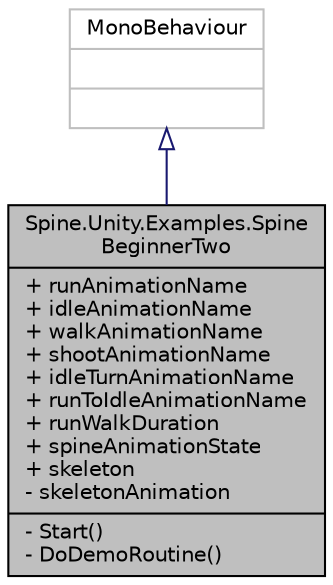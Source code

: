 digraph "Spine.Unity.Examples.SpineBeginnerTwo"
{
 // LATEX_PDF_SIZE
  edge [fontname="Helvetica",fontsize="10",labelfontname="Helvetica",labelfontsize="10"];
  node [fontname="Helvetica",fontsize="10",shape=record];
  Node1 [label="{Spine.Unity.Examples.Spine\lBeginnerTwo\n|+ runAnimationName\l+ idleAnimationName\l+ walkAnimationName\l+ shootAnimationName\l+ idleTurnAnimationName\l+ runToIdleAnimationName\l+ runWalkDuration\l+ spineAnimationState\l+ skeleton\l- skeletonAnimation\l|- Start()\l- DoDemoRoutine()\l}",height=0.2,width=0.4,color="black", fillcolor="grey75", style="filled", fontcolor="black",tooltip=" "];
  Node2 -> Node1 [dir="back",color="midnightblue",fontsize="10",style="solid",arrowtail="onormal",fontname="Helvetica"];
  Node2 [label="{MonoBehaviour\n||}",height=0.2,width=0.4,color="grey75", fillcolor="white", style="filled",tooltip=" "];
}
